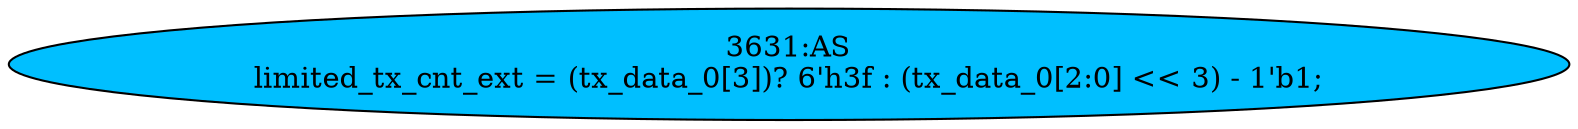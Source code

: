 strict digraph "" {
	node [label="\N"];
	"3631:AS"	 [ast="<pyverilog.vparser.ast.Assign object at 0x7f44f6b33550>",
		def_var="['limited_tx_cnt_ext']",
		fillcolor=deepskyblue,
		label="3631:AS
limited_tx_cnt_ext = (tx_data_0[3])? 6'h3f : (tx_data_0[2:0] << 3) - 1'b1;",
		statements="[]",
		style=filled,
		typ=Assign,
		use_var="['tx_data_0', 'tx_data_0']"];
}
